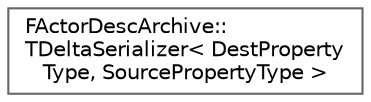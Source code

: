 digraph "Graphical Class Hierarchy"
{
 // INTERACTIVE_SVG=YES
 // LATEX_PDF_SIZE
  bgcolor="transparent";
  edge [fontname=Helvetica,fontsize=10,labelfontname=Helvetica,labelfontsize=10];
  node [fontname=Helvetica,fontsize=10,shape=box,height=0.2,width=0.4];
  rankdir="LR";
  Node0 [id="Node000000",label="FActorDescArchive::\lTDeltaSerializer\< DestProperty\lType, SourcePropertyType \>",height=0.2,width=0.4,color="grey40", fillcolor="white", style="filled",URL="$d5/d10/structFActorDescArchive_1_1TDeltaSerializer.html",tooltip=" "];
}
